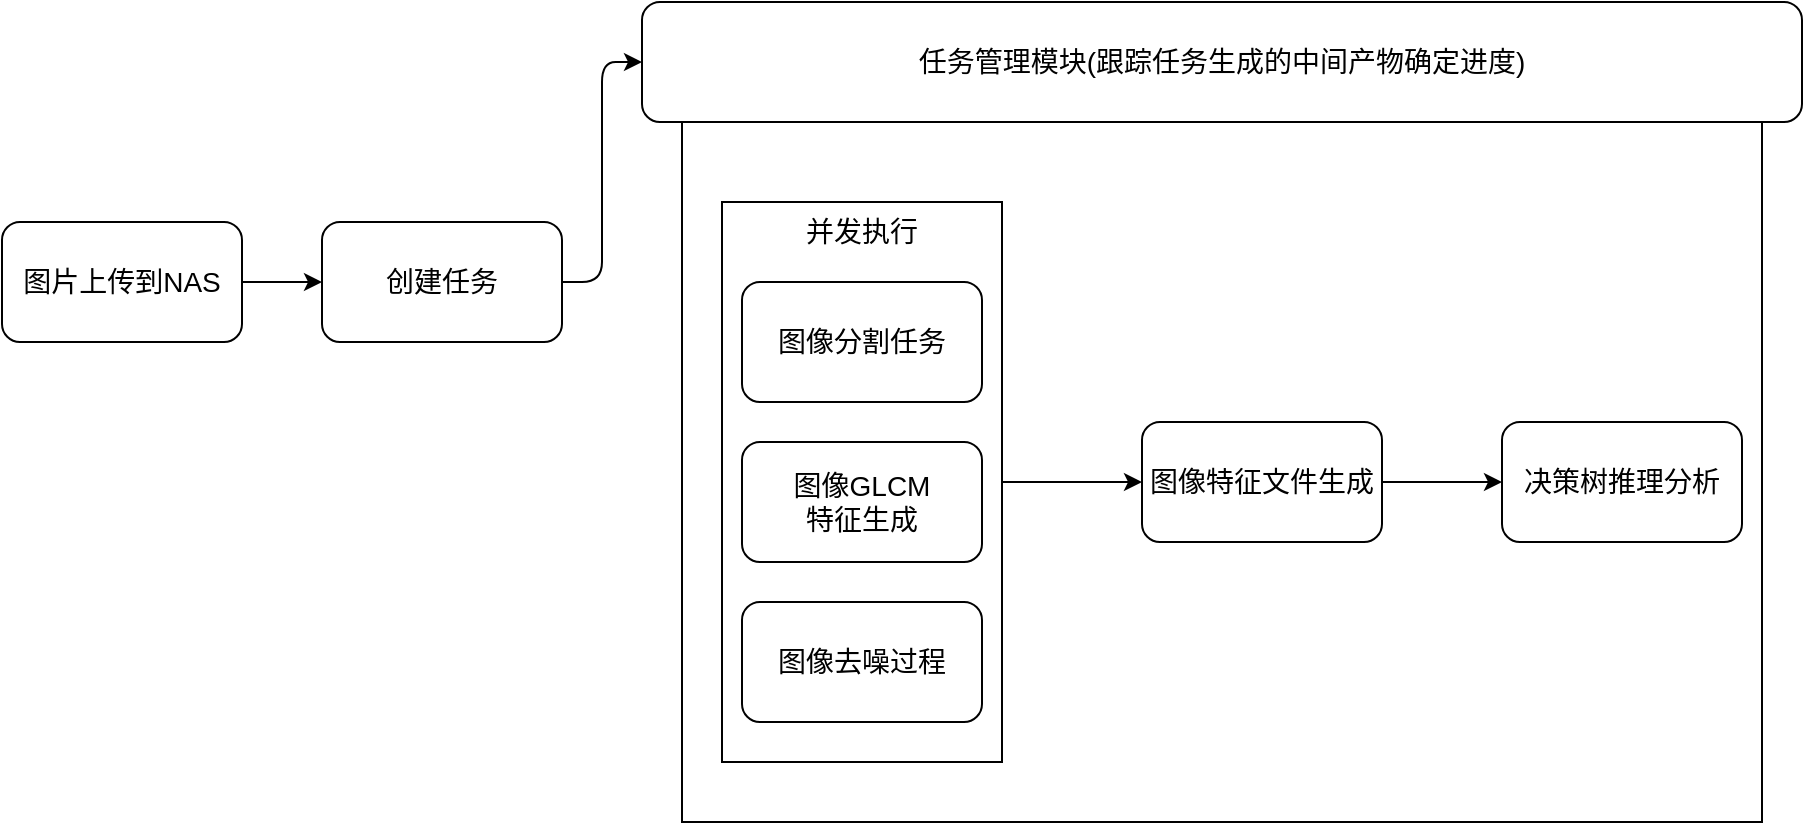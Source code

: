 <mxfile version="20.5.3" type="github">
  <diagram id="a5nzT7AogOPYCZvjCDO6" name="Page-1">
    <mxGraphModel dx="824" dy="635" grid="1" gridSize="10" guides="1" tooltips="1" connect="1" arrows="1" fold="1" page="1" pageScale="1" pageWidth="850" pageHeight="1100" math="0" shadow="0">
      <root>
        <mxCell id="0" />
        <mxCell id="1" parent="0" />
        <mxCell id="hOhvKKTnWKLQtLBGfxcZ-20" value="" style="rounded=0;whiteSpace=wrap;html=1;" parent="1" vertex="1">
          <mxGeometry x="470" y="290" width="540" height="350" as="geometry" />
        </mxCell>
        <mxCell id="hOhvKKTnWKLQtLBGfxcZ-17" style="edgeStyle=orthogonalEdgeStyle;rounded=1;orthogonalLoop=1;jettySize=auto;html=1;exitX=1;exitY=0.5;exitDx=0;exitDy=0;entryX=0;entryY=0.5;entryDx=0;entryDy=0;" parent="1" source="hOhvKKTnWKLQtLBGfxcZ-10" target="hOhvKKTnWKLQtLBGfxcZ-14" edge="1">
          <mxGeometry relative="1" as="geometry" />
        </mxCell>
        <mxCell id="hOhvKKTnWKLQtLBGfxcZ-10" value="" style="rounded=0;whiteSpace=wrap;html=1;" parent="1" vertex="1">
          <mxGeometry x="490" y="330" width="140" height="280" as="geometry" />
        </mxCell>
        <mxCell id="hOhvKKTnWKLQtLBGfxcZ-3" value="" style="edgeStyle=orthogonalEdgeStyle;rounded=0;orthogonalLoop=1;jettySize=auto;html=1;" parent="1" source="hOhvKKTnWKLQtLBGfxcZ-1" target="hOhvKKTnWKLQtLBGfxcZ-2" edge="1">
          <mxGeometry relative="1" as="geometry" />
        </mxCell>
        <mxCell id="hOhvKKTnWKLQtLBGfxcZ-1" value="图片上传到NAS" style="rounded=1;whiteSpace=wrap;html=1;fontSize=14;" parent="1" vertex="1">
          <mxGeometry x="130" y="340" width="120" height="60" as="geometry" />
        </mxCell>
        <mxCell id="hOhvKKTnWKLQtLBGfxcZ-7" value="" style="edgeStyle=orthogonalEdgeStyle;rounded=1;orthogonalLoop=1;jettySize=auto;html=1;entryX=0;entryY=0.5;entryDx=0;entryDy=0;" parent="1" source="hOhvKKTnWKLQtLBGfxcZ-2" target="hOhvKKTnWKLQtLBGfxcZ-6" edge="1">
          <mxGeometry relative="1" as="geometry" />
        </mxCell>
        <mxCell id="hOhvKKTnWKLQtLBGfxcZ-2" value="创建任务" style="rounded=1;whiteSpace=wrap;html=1;fontSize=14;" parent="1" vertex="1">
          <mxGeometry x="290" y="340" width="120" height="60" as="geometry" />
        </mxCell>
        <mxCell id="hOhvKKTnWKLQtLBGfxcZ-6" value="任务管理模块(跟踪任务生成的中间产物确定进度)" style="rounded=1;whiteSpace=wrap;html=1;fontSize=14;" parent="1" vertex="1">
          <mxGeometry x="450" y="230" width="580" height="60" as="geometry" />
        </mxCell>
        <mxCell id="hOhvKKTnWKLQtLBGfxcZ-8" value="图像分割任务" style="rounded=1;whiteSpace=wrap;html=1;fontSize=14;" parent="1" vertex="1">
          <mxGeometry x="500" y="370" width="120" height="60" as="geometry" />
        </mxCell>
        <mxCell id="hOhvKKTnWKLQtLBGfxcZ-11" value="并发执行" style="text;html=1;strokeColor=none;fillColor=none;align=center;verticalAlign=middle;whiteSpace=wrap;rounded=0;fontSize=14;" parent="1" vertex="1">
          <mxGeometry x="530" y="330" width="60" height="30" as="geometry" />
        </mxCell>
        <mxCell id="hOhvKKTnWKLQtLBGfxcZ-12" value="图像GLCM&lt;br style=&quot;font-size: 14px;&quot;&gt;特征生成" style="rounded=1;whiteSpace=wrap;html=1;fontSize=14;" parent="1" vertex="1">
          <mxGeometry x="500" y="450" width="120" height="60" as="geometry" />
        </mxCell>
        <mxCell id="hOhvKKTnWKLQtLBGfxcZ-13" value="图像去噪过程" style="rounded=1;whiteSpace=wrap;html=1;fontSize=14;" parent="1" vertex="1">
          <mxGeometry x="500" y="530" width="120" height="60" as="geometry" />
        </mxCell>
        <mxCell id="hOhvKKTnWKLQtLBGfxcZ-19" value="" style="edgeStyle=orthogonalEdgeStyle;rounded=1;orthogonalLoop=1;jettySize=auto;html=1;" parent="1" source="hOhvKKTnWKLQtLBGfxcZ-14" target="hOhvKKTnWKLQtLBGfxcZ-18" edge="1">
          <mxGeometry relative="1" as="geometry" />
        </mxCell>
        <mxCell id="hOhvKKTnWKLQtLBGfxcZ-14" value="图像特征文件生成" style="rounded=1;whiteSpace=wrap;html=1;fontSize=14;" parent="1" vertex="1">
          <mxGeometry x="700" y="440" width="120" height="60" as="geometry" />
        </mxCell>
        <mxCell id="hOhvKKTnWKLQtLBGfxcZ-18" value="决策树推理分析" style="rounded=1;whiteSpace=wrap;html=1;fontSize=14;" parent="1" vertex="1">
          <mxGeometry x="880" y="440" width="120" height="60" as="geometry" />
        </mxCell>
      </root>
    </mxGraphModel>
  </diagram>
</mxfile>
